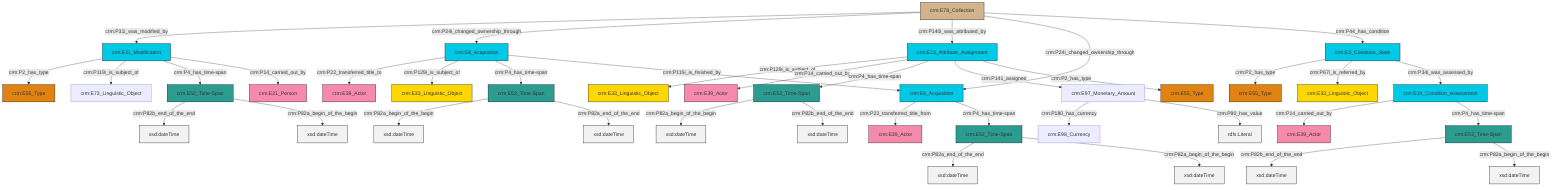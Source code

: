 graph TD
classDef Literal fill:#f2f2f2,stroke:#000000;
classDef CRM_Entity fill:#FFFFFF,stroke:#000000;
classDef Temporal_Entity fill:#00C9E6, stroke:#000000;
classDef Type fill:#E18312, stroke:#000000;
classDef Time-Span fill:#2C9C91, stroke:#000000;
classDef Appellation fill:#FFEB7F, stroke:#000000;
classDef Place fill:#008836, stroke:#000000;
classDef Persistent_Item fill:#B266B2, stroke:#000000;
classDef Conceptual_Object fill:#FFD700, stroke:#000000;
classDef Physical_Thing fill:#D2B48C, stroke:#000000;
classDef Actor fill:#f58aad, stroke:#000000;
classDef PC_Classes fill:#4ce600, stroke:#000000;
classDef Multi fill:#cccccc,stroke:#000000;

0["crm:E14_Condition_Assessment"]:::Temporal_Entity -->|crm:P14_carried_out_by| 1["crm:E39_Actor"]:::Actor
2["crm:E97_Monetary_Amount"]:::Default -->|crm:P180_has_currency| 3["crm:E98_Currency"]:::Default
2["crm:E97_Monetary_Amount"]:::Default -->|crm:P90_has_value| 4[rdfs:Literal]:::Literal
10["crm:E3_Condition_State"]:::Temporal_Entity -->|crm:P2_has_type| 12["crm:E55_Type"]:::Type
10["crm:E3_Condition_State"]:::Temporal_Entity -->|crm:P67i_is_referred_by| 13["crm:E33_Linguistic_Object"]:::Conceptual_Object
14["crm:E13_Attribute_Assignment"]:::Temporal_Entity -->|crm:P129i_is_subject_of| 15["crm:E33_Linguistic_Object"]:::Conceptual_Object
14["crm:E13_Attribute_Assignment"]:::Temporal_Entity -->|crm:P14_carried_out_by| 16["crm:E39_Actor"]:::Actor
14["crm:E13_Attribute_Assignment"]:::Temporal_Entity -->|crm:P4_has_time-span| 17["crm:E52_Time-Span"]:::Time-Span
18["crm:E78_Collection"]:::Physical_Thing -->|crm:P31i_was_modified_by| 6["crm:E11_Modification"]:::Temporal_Entity
19["crm:E52_Time-Span"]:::Time-Span -->|crm:P82a_begin_of_the_begin| 20[xsd:dateTime]:::Literal
21["crm:E52_Time-Span"]:::Time-Span -->|crm:P82a_end_of_the_end| 22[xsd:dateTime]:::Literal
8["crm:E8_Acquisition"]:::Temporal_Entity -->|crm:P22_transferred_title_to| 25["crm:E39_Actor"]:::Actor
19["crm:E52_Time-Span"]:::Time-Span -->|crm:P82a_end_of_the_end| 26[xsd:dateTime]:::Literal
21["crm:E52_Time-Span"]:::Time-Span -->|crm:P82a_begin_of_the_begin| 27[xsd:dateTime]:::Literal
28["crm:E52_Time-Span"]:::Time-Span -->|crm:P82b_end_of_the_end| 29[xsd:dateTime]:::Literal
6["crm:E11_Modification"]:::Temporal_Entity -->|crm:P2_has_type| 32["crm:E55_Type"]:::Type
6["crm:E11_Modification"]:::Temporal_Entity -->|crm:P119i_is_subject_of| 33["crm:E73_Linguistic_Object"]:::Default
6["crm:E11_Modification"]:::Temporal_Entity -->|crm:P4_has_time-span| 28["crm:E52_Time-Span"]:::Time-Span
18["crm:E78_Collection"]:::Physical_Thing -->|crm:P24i_changed_ownership_through| 8["crm:E8_Acquisition"]:::Temporal_Entity
14["crm:E13_Attribute_Assignment"]:::Temporal_Entity -->|crm:P141_assigned| 2["crm:E97_Monetary_Amount"]:::Default
36["crm:E52_Time-Span"]:::Time-Span -->|crm:P82b_end_of_the_end| 37[xsd:dateTime]:::Literal
17["crm:E52_Time-Span"]:::Time-Span -->|crm:P82a_begin_of_the_begin| 39[xsd:dateTime]:::Literal
6["crm:E11_Modification"]:::Temporal_Entity -->|crm:P14_carried_out_by| 42["crm:E21_Person"]:::Actor
10["crm:E3_Condition_State"]:::Temporal_Entity -->|crm:P34i_was_assessed_by| 0["crm:E14_Condition_Assessment"]:::Temporal_Entity
8["crm:E8_Acquisition"]:::Temporal_Entity -->|crm:P129i_is_subject_of| 46["crm:E33_Linguistic_Object"]:::Conceptual_Object
0["crm:E14_Condition_Assessment"]:::Temporal_Entity -->|crm:P4_has_time-span| 36["crm:E52_Time-Span"]:::Time-Span
18["crm:E78_Collection"]:::Physical_Thing -->|crm:P140i_was_attributed_by| 14["crm:E13_Attribute_Assignment"]:::Temporal_Entity
8["crm:E8_Acquisition"]:::Temporal_Entity -->|crm:P4_has_time-span| 19["crm:E52_Time-Span"]:::Time-Span
14["crm:E13_Attribute_Assignment"]:::Temporal_Entity -->|crm:P2_has_type| 40["crm:E55_Type"]:::Type
43["crm:E8_Acquisition"]:::Temporal_Entity -->|crm:P23_transferred_title_from| 30["crm:E39_Actor"]:::Actor
43["crm:E8_Acquisition"]:::Temporal_Entity -->|crm:P4_has_time-span| 21["crm:E52_Time-Span"]:::Time-Span
17["crm:E52_Time-Span"]:::Time-Span -->|crm:P82b_end_of_the_end| 53[xsd:dateTime]:::Literal
8["crm:E8_Acquisition"]:::Temporal_Entity -->|crm:P115i_is_finished_by| 43["crm:E8_Acquisition"]:::Temporal_Entity
36["crm:E52_Time-Span"]:::Time-Span -->|crm:P82a_begin_of_the_begin| 58[xsd:dateTime]:::Literal
28["crm:E52_Time-Span"]:::Time-Span -->|crm:P82a_begin_of_the_begin| 60[xsd:dateTime]:::Literal
18["crm:E78_Collection"]:::Physical_Thing -->|crm:P24i_changed_ownership_through| 43["crm:E8_Acquisition"]:::Temporal_Entity
18["crm:E78_Collection"]:::Physical_Thing -->|crm:P44_has_condition| 10["crm:E3_Condition_State"]:::Temporal_Entity
